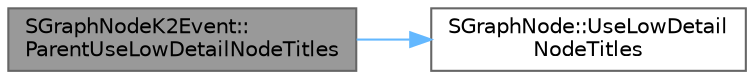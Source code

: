 digraph "SGraphNodeK2Event::ParentUseLowDetailNodeTitles"
{
 // INTERACTIVE_SVG=YES
 // LATEX_PDF_SIZE
  bgcolor="transparent";
  edge [fontname=Helvetica,fontsize=10,labelfontname=Helvetica,labelfontsize=10];
  node [fontname=Helvetica,fontsize=10,shape=box,height=0.2,width=0.4];
  rankdir="LR";
  Node1 [id="Node000001",label="SGraphNodeK2Event::\lParentUseLowDetailNodeTitles",height=0.2,width=0.4,color="gray40", fillcolor="grey60", style="filled", fontcolor="black",tooltip=" "];
  Node1 -> Node2 [id="edge1_Node000001_Node000002",color="steelblue1",style="solid",tooltip=" "];
  Node2 [id="Node000002",label="SGraphNode::UseLowDetail\lNodeTitles",height=0.2,width=0.4,color="grey40", fillcolor="white", style="filled",URL="$d8/dcb/classSGraphNode.html#af8cb008ec02ce24c1e8215e4f299c1e8",tooltip=" "];
}
